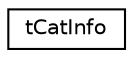 digraph "Graphical Class Hierarchy"
{
  edge [fontname="Helvetica",fontsize="10",labelfontname="Helvetica",labelfontsize="10"];
  node [fontname="Helvetica",fontsize="10",shape=record];
  rankdir="LR";
  Node1 [label="tCatInfo",height=0.2,width=0.4,color="black", fillcolor="white", style="filled",URL="$structt_cat_info.html"];
}
